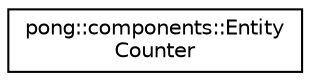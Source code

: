 digraph "Graphical Class Hierarchy"
{
 // LATEX_PDF_SIZE
  edge [fontname="Helvetica",fontsize="10",labelfontname="Helvetica",labelfontsize="10"];
  node [fontname="Helvetica",fontsize="10",shape=record];
  rankdir="LR";
  Node0 [label="pong::components::Entity\lCounter",height=0.2,width=0.4,color="black", fillcolor="white", style="filled",URL="$structpong_1_1components_1_1_entity_counter.html",tooltip="Component for counting the number of entities at a given moment."];
}
